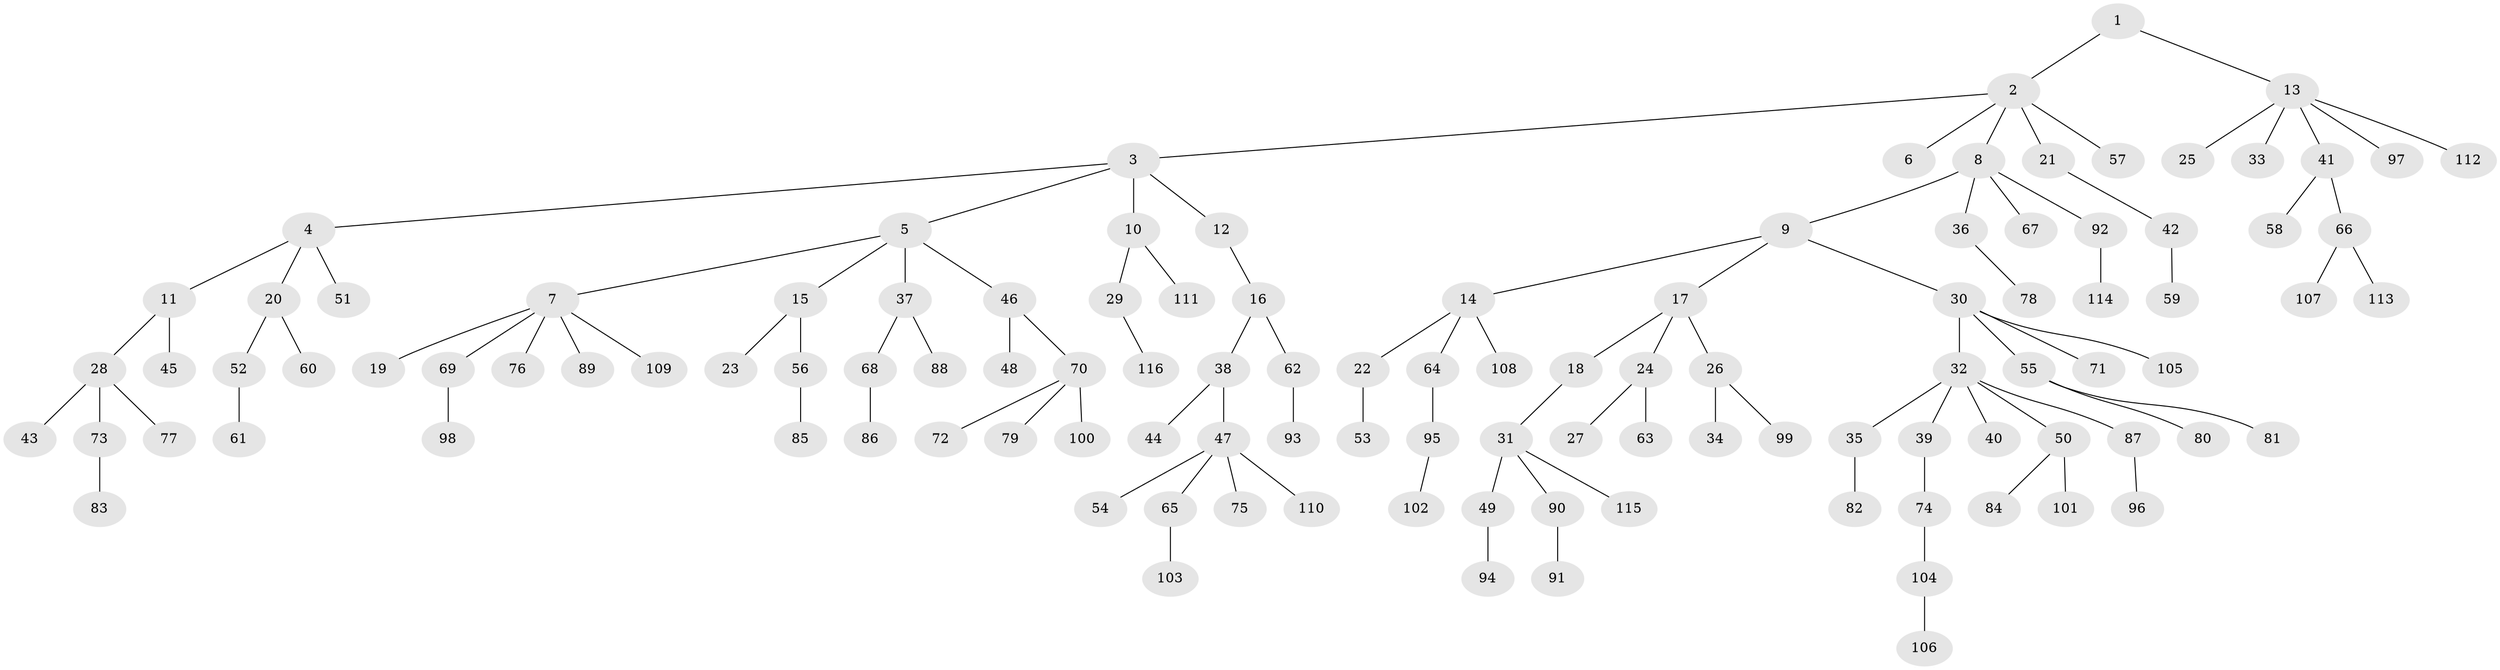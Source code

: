 // Generated by graph-tools (version 1.1) at 2025/36/03/09/25 02:36:55]
// undirected, 116 vertices, 115 edges
graph export_dot {
graph [start="1"]
  node [color=gray90,style=filled];
  1;
  2;
  3;
  4;
  5;
  6;
  7;
  8;
  9;
  10;
  11;
  12;
  13;
  14;
  15;
  16;
  17;
  18;
  19;
  20;
  21;
  22;
  23;
  24;
  25;
  26;
  27;
  28;
  29;
  30;
  31;
  32;
  33;
  34;
  35;
  36;
  37;
  38;
  39;
  40;
  41;
  42;
  43;
  44;
  45;
  46;
  47;
  48;
  49;
  50;
  51;
  52;
  53;
  54;
  55;
  56;
  57;
  58;
  59;
  60;
  61;
  62;
  63;
  64;
  65;
  66;
  67;
  68;
  69;
  70;
  71;
  72;
  73;
  74;
  75;
  76;
  77;
  78;
  79;
  80;
  81;
  82;
  83;
  84;
  85;
  86;
  87;
  88;
  89;
  90;
  91;
  92;
  93;
  94;
  95;
  96;
  97;
  98;
  99;
  100;
  101;
  102;
  103;
  104;
  105;
  106;
  107;
  108;
  109;
  110;
  111;
  112;
  113;
  114;
  115;
  116;
  1 -- 2;
  1 -- 13;
  2 -- 3;
  2 -- 6;
  2 -- 8;
  2 -- 21;
  2 -- 57;
  3 -- 4;
  3 -- 5;
  3 -- 10;
  3 -- 12;
  4 -- 11;
  4 -- 20;
  4 -- 51;
  5 -- 7;
  5 -- 15;
  5 -- 37;
  5 -- 46;
  7 -- 19;
  7 -- 69;
  7 -- 76;
  7 -- 89;
  7 -- 109;
  8 -- 9;
  8 -- 36;
  8 -- 67;
  8 -- 92;
  9 -- 14;
  9 -- 17;
  9 -- 30;
  10 -- 29;
  10 -- 111;
  11 -- 28;
  11 -- 45;
  12 -- 16;
  13 -- 25;
  13 -- 33;
  13 -- 41;
  13 -- 97;
  13 -- 112;
  14 -- 22;
  14 -- 64;
  14 -- 108;
  15 -- 23;
  15 -- 56;
  16 -- 38;
  16 -- 62;
  17 -- 18;
  17 -- 24;
  17 -- 26;
  18 -- 31;
  20 -- 52;
  20 -- 60;
  21 -- 42;
  22 -- 53;
  24 -- 27;
  24 -- 63;
  26 -- 34;
  26 -- 99;
  28 -- 43;
  28 -- 73;
  28 -- 77;
  29 -- 116;
  30 -- 32;
  30 -- 55;
  30 -- 71;
  30 -- 105;
  31 -- 49;
  31 -- 90;
  31 -- 115;
  32 -- 35;
  32 -- 39;
  32 -- 40;
  32 -- 50;
  32 -- 87;
  35 -- 82;
  36 -- 78;
  37 -- 68;
  37 -- 88;
  38 -- 44;
  38 -- 47;
  39 -- 74;
  41 -- 58;
  41 -- 66;
  42 -- 59;
  46 -- 48;
  46 -- 70;
  47 -- 54;
  47 -- 65;
  47 -- 75;
  47 -- 110;
  49 -- 94;
  50 -- 84;
  50 -- 101;
  52 -- 61;
  55 -- 80;
  55 -- 81;
  56 -- 85;
  62 -- 93;
  64 -- 95;
  65 -- 103;
  66 -- 107;
  66 -- 113;
  68 -- 86;
  69 -- 98;
  70 -- 72;
  70 -- 79;
  70 -- 100;
  73 -- 83;
  74 -- 104;
  87 -- 96;
  90 -- 91;
  92 -- 114;
  95 -- 102;
  104 -- 106;
}
